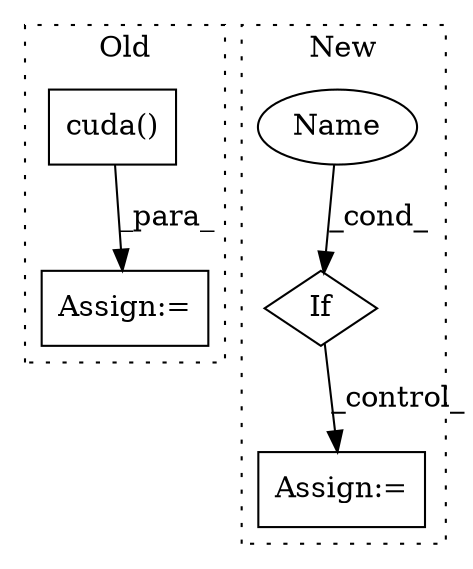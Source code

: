 digraph G {
subgraph cluster0 {
1 [label="cuda()" a="75" s="5528" l="16" shape="box"];
5 [label="Assign:=" a="68" s="5803" l="3" shape="box"];
label = "Old";
style="dotted";
}
subgraph cluster1 {
2 [label="If" a="96" s="5580,5591" l="3,14" shape="diamond"];
3 [label="Assign:=" a="68" s="5619" l="3" shape="box"];
4 [label="Name" a="87" s="5583" l="8" shape="ellipse"];
label = "New";
style="dotted";
}
1 -> 5 [label="_para_"];
2 -> 3 [label="_control_"];
4 -> 2 [label="_cond_"];
}